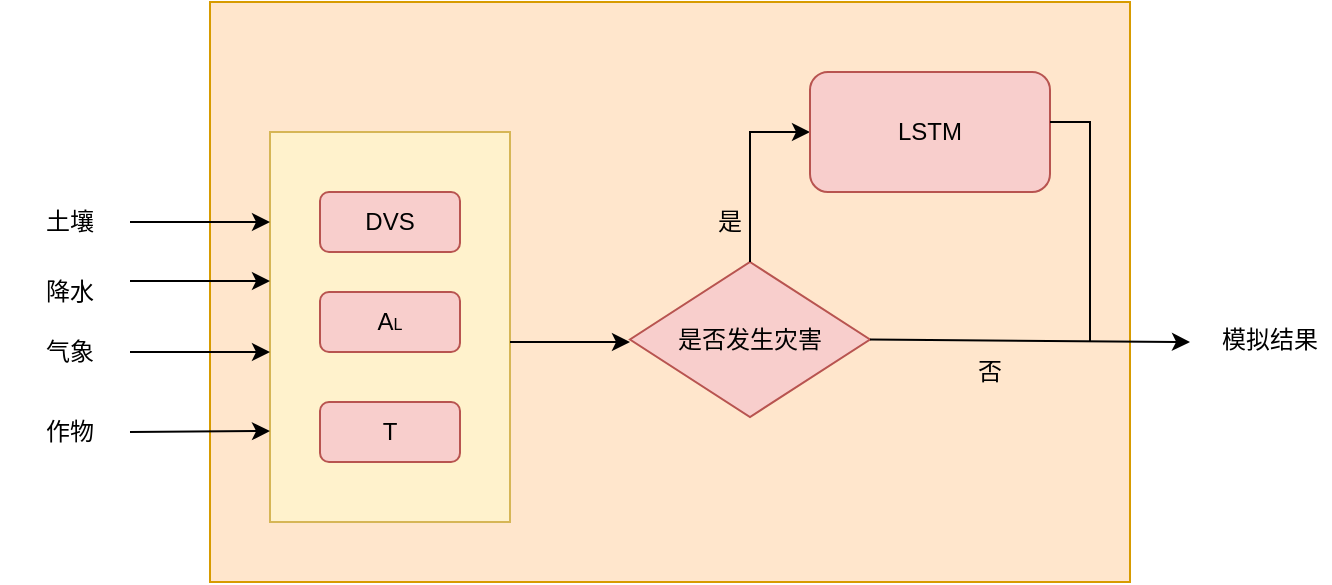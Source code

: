 <mxfile version="22.1.0" type="github">
  <diagram name="第 1 页" id="wAjerhzlpSoEGilm8JdT">
    <mxGraphModel dx="1001" dy="577" grid="1" gridSize="10" guides="1" tooltips="1" connect="1" arrows="1" fold="1" page="1" pageScale="1" pageWidth="827" pageHeight="1169" math="0" shadow="0">
      <root>
        <mxCell id="0" />
        <mxCell id="1" parent="0" />
        <mxCell id="uthBF2mPYl1_0nmI9Oaa-1" value="" style="rounded=0;whiteSpace=wrap;html=1;fillColor=#ffe6cc;strokeColor=#d79b00;" vertex="1" parent="1">
          <mxGeometry x="240" y="130" width="460" height="290" as="geometry" />
        </mxCell>
        <mxCell id="uthBF2mPYl1_0nmI9Oaa-8" value="" style="rounded=0;whiteSpace=wrap;html=1;fillColor=#fff2cc;strokeColor=#d6b656;" vertex="1" parent="1">
          <mxGeometry x="270" y="195" width="120" height="195" as="geometry" />
        </mxCell>
        <mxCell id="uthBF2mPYl1_0nmI9Oaa-2" value="DVS" style="rounded=1;whiteSpace=wrap;html=1;fillColor=#f8cecc;strokeColor=#b85450;" vertex="1" parent="1">
          <mxGeometry x="295" y="225" width="70" height="30" as="geometry" />
        </mxCell>
        <mxCell id="uthBF2mPYl1_0nmI9Oaa-3" value="是否发生灾害" style="rhombus;whiteSpace=wrap;html=1;fillColor=#f8cecc;strokeColor=#b85450;" vertex="1" parent="1">
          <mxGeometry x="450" y="260" width="120" height="77.5" as="geometry" />
        </mxCell>
        <mxCell id="uthBF2mPYl1_0nmI9Oaa-4" value="A&lt;font style=&quot;font-size: 8px;&quot;&gt;L&lt;/font&gt;" style="rounded=1;whiteSpace=wrap;html=1;fillColor=#f8cecc;strokeColor=#b85450;" vertex="1" parent="1">
          <mxGeometry x="295" y="275" width="70" height="30" as="geometry" />
        </mxCell>
        <mxCell id="uthBF2mPYl1_0nmI9Oaa-5" value="T" style="rounded=1;whiteSpace=wrap;html=1;fillColor=#f8cecc;strokeColor=#b85450;" vertex="1" parent="1">
          <mxGeometry x="295" y="330" width="70" height="30" as="geometry" />
        </mxCell>
        <mxCell id="uthBF2mPYl1_0nmI9Oaa-9" value="" style="endArrow=classic;html=1;rounded=0;" edge="1" parent="1">
          <mxGeometry width="50" height="50" relative="1" as="geometry">
            <mxPoint x="200" y="240" as="sourcePoint" />
            <mxPoint x="270" y="240" as="targetPoint" />
          </mxGeometry>
        </mxCell>
        <mxCell id="uthBF2mPYl1_0nmI9Oaa-10" value="" style="endArrow=classic;html=1;rounded=0;" edge="1" parent="1">
          <mxGeometry width="50" height="50" relative="1" as="geometry">
            <mxPoint x="200" y="345" as="sourcePoint" />
            <mxPoint x="270" y="344.5" as="targetPoint" />
          </mxGeometry>
        </mxCell>
        <mxCell id="uthBF2mPYl1_0nmI9Oaa-11" value="" style="endArrow=classic;html=1;rounded=0;" edge="1" parent="1">
          <mxGeometry width="50" height="50" relative="1" as="geometry">
            <mxPoint x="200" y="305" as="sourcePoint" />
            <mxPoint x="270" y="305" as="targetPoint" />
          </mxGeometry>
        </mxCell>
        <mxCell id="uthBF2mPYl1_0nmI9Oaa-12" value="" style="endArrow=classic;html=1;rounded=0;" edge="1" parent="1">
          <mxGeometry width="50" height="50" relative="1" as="geometry">
            <mxPoint x="200" y="269.5" as="sourcePoint" />
            <mxPoint x="270" y="269.5" as="targetPoint" />
          </mxGeometry>
        </mxCell>
        <mxCell id="uthBF2mPYl1_0nmI9Oaa-14" value="土壤" style="text;html=1;strokeColor=none;fillColor=none;align=center;verticalAlign=middle;whiteSpace=wrap;rounded=0;" vertex="1" parent="1">
          <mxGeometry x="140" y="225" width="60" height="30" as="geometry" />
        </mxCell>
        <mxCell id="uthBF2mPYl1_0nmI9Oaa-15" value="降水" style="text;html=1;strokeColor=none;fillColor=none;align=center;verticalAlign=middle;whiteSpace=wrap;rounded=0;" vertex="1" parent="1">
          <mxGeometry x="140" y="260" width="60" height="30" as="geometry" />
        </mxCell>
        <mxCell id="uthBF2mPYl1_0nmI9Oaa-18" value="气象" style="text;html=1;strokeColor=none;fillColor=none;align=center;verticalAlign=middle;whiteSpace=wrap;rounded=0;" vertex="1" parent="1">
          <mxGeometry x="135" y="290" width="70" height="30" as="geometry" />
        </mxCell>
        <mxCell id="uthBF2mPYl1_0nmI9Oaa-23" value="作物" style="text;html=1;strokeColor=none;fillColor=none;align=center;verticalAlign=middle;whiteSpace=wrap;rounded=0;" vertex="1" parent="1">
          <mxGeometry x="140" y="330" width="60" height="30" as="geometry" />
        </mxCell>
        <mxCell id="uthBF2mPYl1_0nmI9Oaa-26" value="" style="endArrow=classic;html=1;rounded=0;" edge="1" parent="1">
          <mxGeometry width="50" height="50" relative="1" as="geometry">
            <mxPoint x="390" y="300" as="sourcePoint" />
            <mxPoint x="450" y="300" as="targetPoint" />
          </mxGeometry>
        </mxCell>
        <mxCell id="uthBF2mPYl1_0nmI9Oaa-27" value="" style="endArrow=classic;html=1;rounded=0;entryX=0;entryY=0.5;entryDx=0;entryDy=0;" edge="1" parent="1" target="uthBF2mPYl1_0nmI9Oaa-28">
          <mxGeometry width="50" height="50" relative="1" as="geometry">
            <mxPoint x="510" y="260" as="sourcePoint" />
            <mxPoint x="560" y="210" as="targetPoint" />
            <Array as="points">
              <mxPoint x="510" y="195" />
            </Array>
          </mxGeometry>
        </mxCell>
        <mxCell id="uthBF2mPYl1_0nmI9Oaa-28" value="LSTM" style="rounded=1;whiteSpace=wrap;html=1;fillColor=#f8cecc;strokeColor=#b85450;" vertex="1" parent="1">
          <mxGeometry x="540" y="165" width="120" height="60" as="geometry" />
        </mxCell>
        <mxCell id="uthBF2mPYl1_0nmI9Oaa-31" value="" style="endArrow=classic;html=1;rounded=0;exitX=1;exitY=0.5;exitDx=0;exitDy=0;" edge="1" parent="1" source="uthBF2mPYl1_0nmI9Oaa-3">
          <mxGeometry width="50" height="50" relative="1" as="geometry">
            <mxPoint x="580" y="297" as="sourcePoint" />
            <mxPoint x="730" y="300" as="targetPoint" />
          </mxGeometry>
        </mxCell>
        <mxCell id="uthBF2mPYl1_0nmI9Oaa-32" value="是" style="text;html=1;strokeColor=none;fillColor=none;align=center;verticalAlign=middle;whiteSpace=wrap;rounded=0;" vertex="1" parent="1">
          <mxGeometry x="470" y="225" width="60" height="30" as="geometry" />
        </mxCell>
        <mxCell id="uthBF2mPYl1_0nmI9Oaa-33" value="否" style="text;html=1;strokeColor=none;fillColor=none;align=center;verticalAlign=middle;whiteSpace=wrap;rounded=0;" vertex="1" parent="1">
          <mxGeometry x="600" y="300" width="60" height="30" as="geometry" />
        </mxCell>
        <mxCell id="uthBF2mPYl1_0nmI9Oaa-36" value="" style="endArrow=none;html=1;rounded=0;exitX=1;exitY=0.417;exitDx=0;exitDy=0;exitPerimeter=0;" edge="1" parent="1" source="uthBF2mPYl1_0nmI9Oaa-28">
          <mxGeometry width="50" height="50" relative="1" as="geometry">
            <mxPoint x="660" y="200" as="sourcePoint" />
            <mxPoint x="680" y="300" as="targetPoint" />
            <Array as="points">
              <mxPoint x="680" y="190" />
            </Array>
          </mxGeometry>
        </mxCell>
        <mxCell id="uthBF2mPYl1_0nmI9Oaa-37" value="模拟结果" style="text;html=1;strokeColor=none;fillColor=none;align=center;verticalAlign=middle;whiteSpace=wrap;rounded=0;" vertex="1" parent="1">
          <mxGeometry x="740" y="283.75" width="60" height="30" as="geometry" />
        </mxCell>
      </root>
    </mxGraphModel>
  </diagram>
</mxfile>
